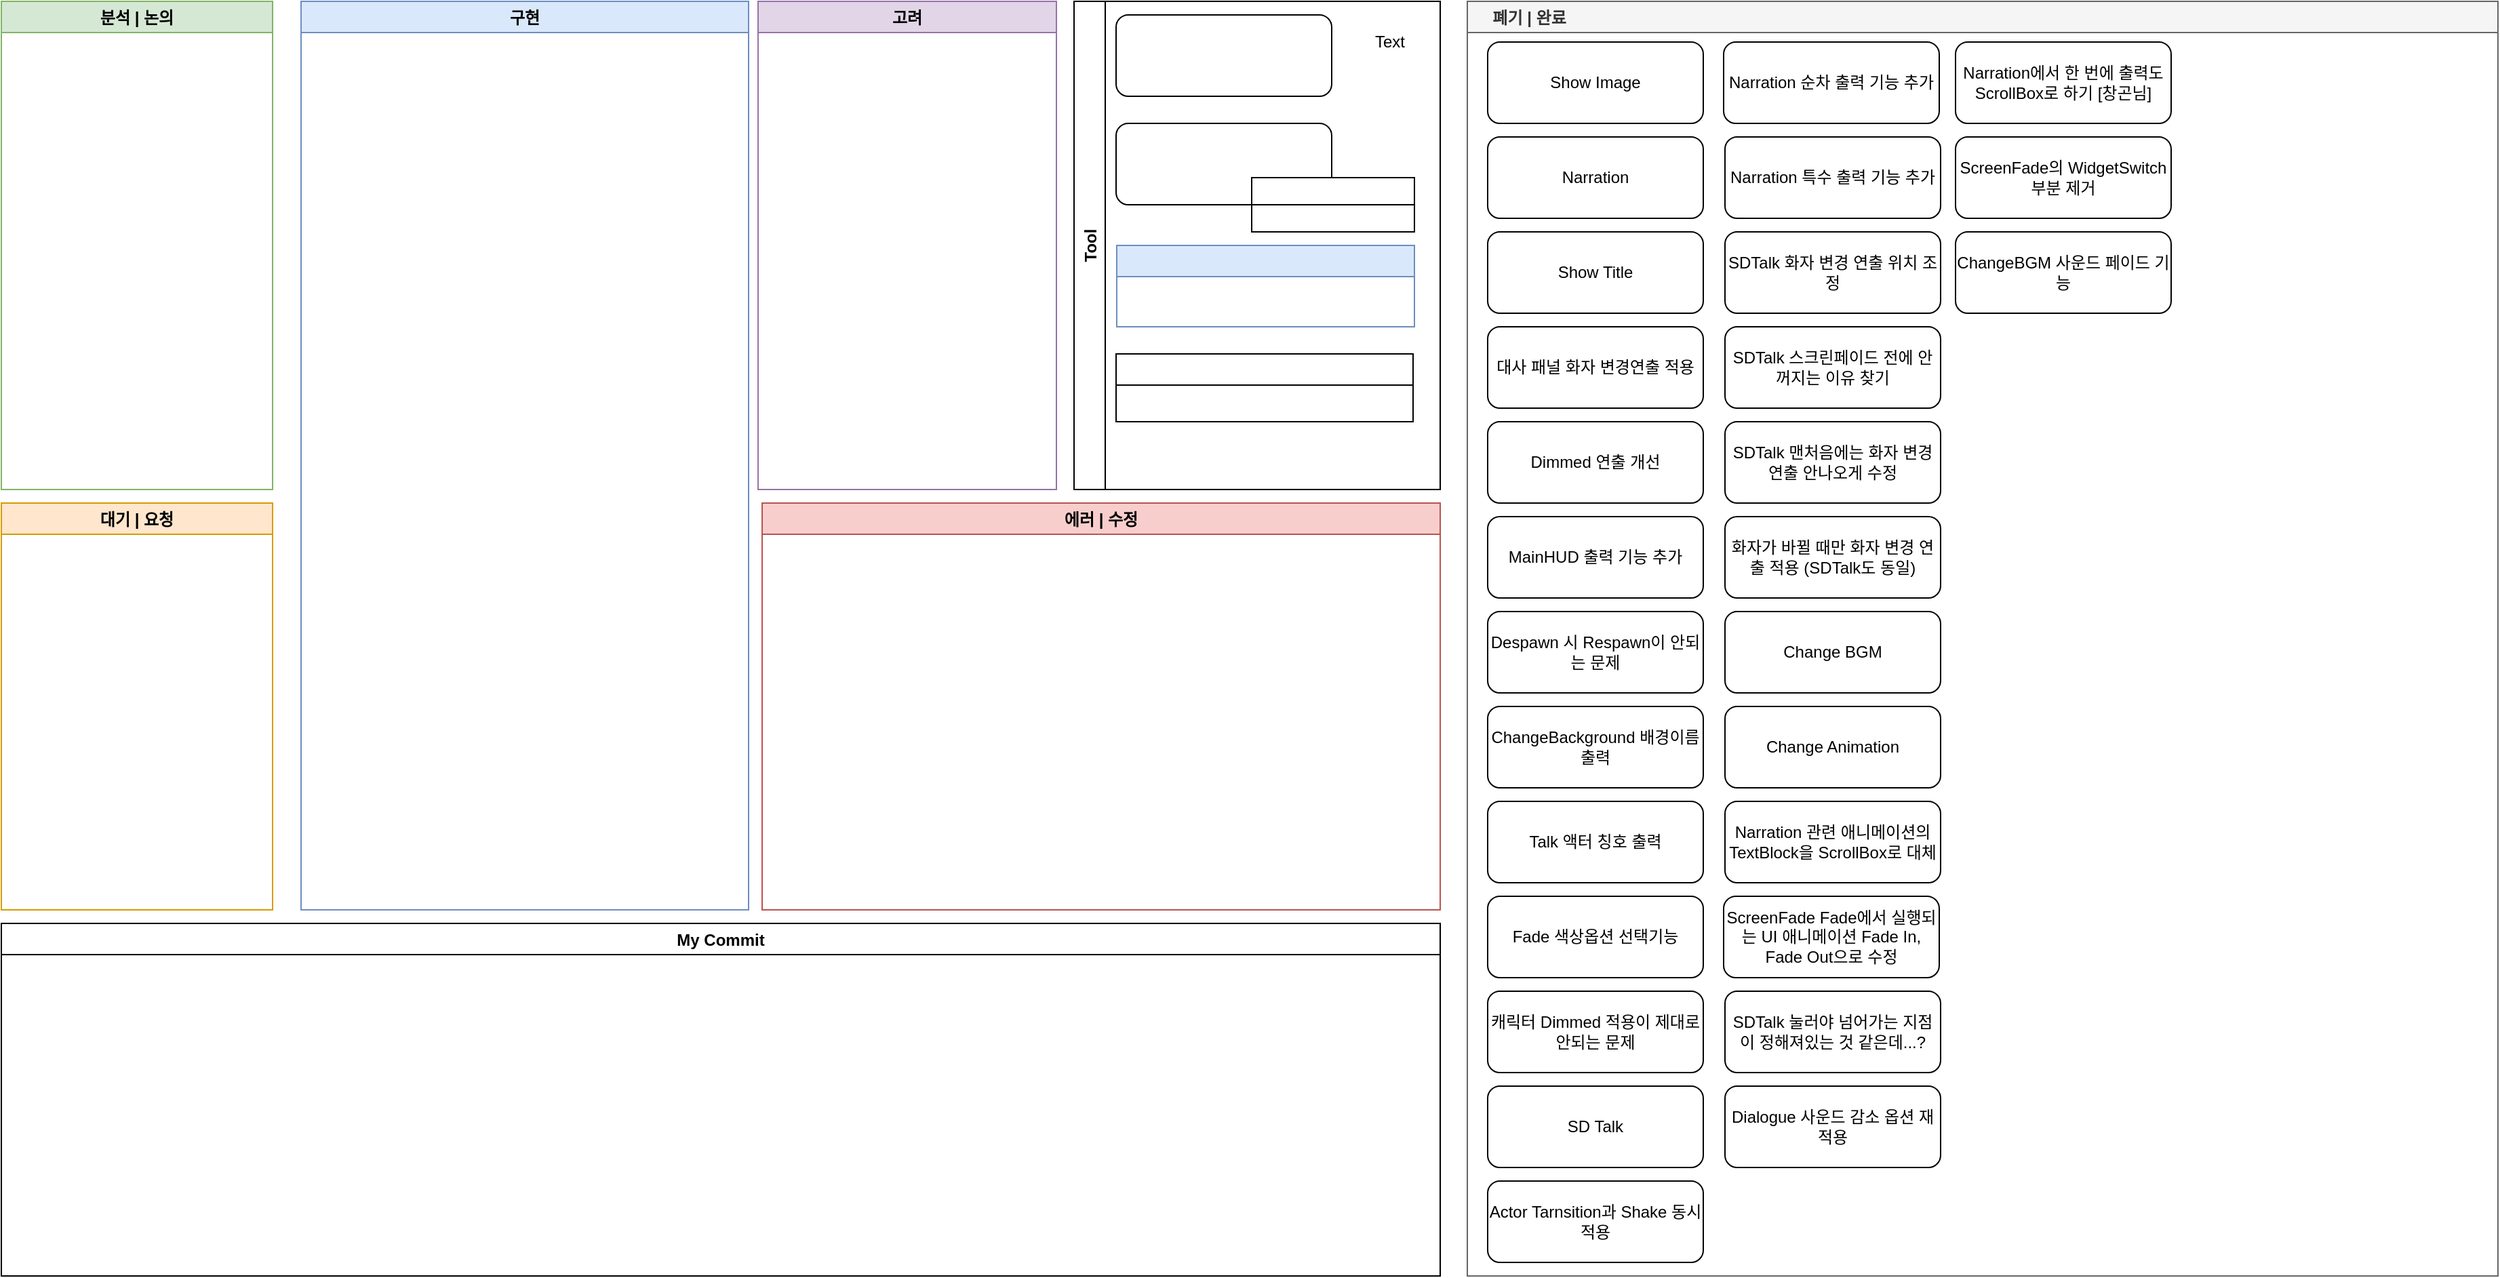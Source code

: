<mxfile version="15.5.9" type="device"><diagram id="sQ8EXhfYu_Z4RW1TYD9f" name="Page-1"><mxGraphModel dx="1422" dy="762" grid="1" gridSize="10" guides="1" tooltips="1" connect="1" arrows="1" fold="1" page="1" pageScale="1" pageWidth="827" pageHeight="1169" math="0" shadow="0"><root><mxCell id="0"/><mxCell id="1" parent="0"/><mxCell id="wOnGFkAYj0Utu0_wV-MN-16" value="구현" style="swimlane;fillColor=#dae8fc;strokeColor=#6c8ebf;" parent="1" vertex="1"><mxGeometry x="270" y="50" width="330" height="670" as="geometry"/></mxCell><mxCell id="wOnGFkAYj0Utu0_wV-MN-17" value="분석 | 논의" style="swimlane;strokeColor=#82b366;fillColor=#D5E8D4;" parent="1" vertex="1"><mxGeometry x="49" y="50" width="200" height="360" as="geometry"/></mxCell><mxCell id="wOnGFkAYj0Utu0_wV-MN-18" value="고려" style="swimlane;fillColor=#e1d5e7;strokeColor=#9673a6;" parent="1" vertex="1"><mxGeometry x="607" y="50" width="220" height="360" as="geometry"/></mxCell><mxCell id="MTrl5ynQiznJmTlUDSWs-4" value="대기 | 요청" style="swimlane;strokeColor=#d79b00;fillColor=#ffe6cc;" parent="1" vertex="1"><mxGeometry x="49" y="420" width="200" height="300" as="geometry"/></mxCell><mxCell id="9A0mLHsorhuxDrabdEOj-9" value="에러 | 수정" style="swimlane;fillColor=#f8cecc;strokeColor=#b85450;" parent="1" vertex="1"><mxGeometry x="610" y="420" width="500" height="300" as="geometry"/></mxCell><mxCell id="hDPYIisuoytdxOGGVnbc-3" value="     폐기 | 완료" style="swimlane;strokeColor=#666666;fillColor=#f5f5f5;fontColor=#333333;align=left;" parent="1" vertex="1"><mxGeometry x="1130" y="50" width="760" height="940" as="geometry"/></mxCell><mxCell id="oOCu8RneQVGR8Xrj8QCr-1" value="Show Image" style="rounded=1;whiteSpace=wrap;html=1;" parent="hDPYIisuoytdxOGGVnbc-3" vertex="1"><mxGeometry x="15" y="30" width="159" height="60" as="geometry"/></mxCell><mxCell id="05mQRoWf28WKslGJqCaU-1" value="Narration" style="rounded=1;whiteSpace=wrap;html=1;" parent="hDPYIisuoytdxOGGVnbc-3" vertex="1"><mxGeometry x="15" y="100" width="159" height="60" as="geometry"/></mxCell><mxCell id="6ZjYbtyTEZWODxd-v2go-1" value="Show Title" style="rounded=1;whiteSpace=wrap;html=1;" parent="hDPYIisuoytdxOGGVnbc-3" vertex="1"><mxGeometry x="15" y="170" width="159" height="60" as="geometry"/></mxCell><mxCell id="WOiixjcaWau5qx4NUVO9-6" value="대사 패널 화자 변경연출 적용" style="rounded=1;whiteSpace=wrap;html=1;" parent="hDPYIisuoytdxOGGVnbc-3" vertex="1"><mxGeometry x="15" y="240" width="159" height="60" as="geometry"/></mxCell><mxCell id="WOiixjcaWau5qx4NUVO9-9" value="Dimmed 연출 개선" style="rounded=1;whiteSpace=wrap;html=1;" parent="hDPYIisuoytdxOGGVnbc-3" vertex="1"><mxGeometry x="15" y="310" width="159" height="60" as="geometry"/></mxCell><mxCell id="xAuZRR-7beqnKGWXu1d4-1" value="MainHUD 출력 기능 추가" style="rounded=1;whiteSpace=wrap;html=1;" parent="hDPYIisuoytdxOGGVnbc-3" vertex="1"><mxGeometry x="15" y="380" width="159" height="60" as="geometry"/></mxCell><mxCell id="WOiixjcaWau5qx4NUVO9-2" value="Despawn 시 Respawn이 안되는 문제" style="rounded=1;whiteSpace=wrap;html=1;" parent="hDPYIisuoytdxOGGVnbc-3" vertex="1"><mxGeometry x="15" y="450" width="159" height="60" as="geometry"/></mxCell><mxCell id="WOiixjcaWau5qx4NUVO9-4" value="ChangeBackground 배경이름 출력" style="rounded=1;whiteSpace=wrap;html=1;" parent="hDPYIisuoytdxOGGVnbc-3" vertex="1"><mxGeometry x="15" y="520" width="159" height="60" as="geometry"/></mxCell><mxCell id="WOiixjcaWau5qx4NUVO9-10" value="Talk 액터 칭호 출력" style="rounded=1;whiteSpace=wrap;html=1;" parent="hDPYIisuoytdxOGGVnbc-3" vertex="1"><mxGeometry x="15" y="590" width="159" height="60" as="geometry"/></mxCell><mxCell id="WOiixjcaWau5qx4NUVO9-5" value="Fade 색상옵션 선택기능" style="rounded=1;whiteSpace=wrap;html=1;" parent="hDPYIisuoytdxOGGVnbc-3" vertex="1"><mxGeometry x="15" y="660" width="159" height="60" as="geometry"/></mxCell><mxCell id="WOiixjcaWau5qx4NUVO9-3" value="캐릭터 Dimmed 적용이 제대로 안되는 문제" style="rounded=1;whiteSpace=wrap;html=1;" parent="hDPYIisuoytdxOGGVnbc-3" vertex="1"><mxGeometry x="15" y="730" width="159" height="60" as="geometry"/></mxCell><mxCell id="6ZjYbtyTEZWODxd-v2go-2" value="SD Talk" style="rounded=1;whiteSpace=wrap;html=1;" parent="hDPYIisuoytdxOGGVnbc-3" vertex="1"><mxGeometry x="15" y="800" width="159" height="60" as="geometry"/></mxCell><mxCell id="WOiixjcaWau5qx4NUVO9-8" value="Actor Tarnsition과 Shake 동시적용" style="rounded=1;whiteSpace=wrap;html=1;" parent="hDPYIisuoytdxOGGVnbc-3" vertex="1"><mxGeometry x="15" y="870" width="159" height="60" as="geometry"/></mxCell><mxCell id="ges_LAsTjSap_fU4gP7o-1" value="Narration 순차 출력 기능 추가" style="rounded=1;whiteSpace=wrap;html=1;" parent="hDPYIisuoytdxOGGVnbc-3" vertex="1"><mxGeometry x="189" y="30" width="159" height="60" as="geometry"/></mxCell><mxCell id="ges_LAsTjSap_fU4gP7o-2" value="Narration 특수 출력 기능 추가" style="rounded=1;whiteSpace=wrap;html=1;" parent="hDPYIisuoytdxOGGVnbc-3" vertex="1"><mxGeometry x="190" y="100" width="159" height="60" as="geometry"/></mxCell><mxCell id="hKP9neJqCWNwOJkLDUDI-4" value="SDTalk 화자 변경 연출 위치 조정" style="rounded=1;whiteSpace=wrap;html=1;" parent="hDPYIisuoytdxOGGVnbc-3" vertex="1"><mxGeometry x="190" y="170" width="159" height="60" as="geometry"/></mxCell><mxCell id="K7y9alWfTLHeHLA31MiW-2" value="SDTalk 스크린페이드 전에 안꺼지는 이유 찾기" style="rounded=1;whiteSpace=wrap;html=1;" parent="hDPYIisuoytdxOGGVnbc-3" vertex="1"><mxGeometry x="190" y="240" width="159" height="60" as="geometry"/></mxCell><mxCell id="K7y9alWfTLHeHLA31MiW-1" value="SDTalk 맨처음에는 화자 변경 연출 안나오게 수정" style="rounded=1;whiteSpace=wrap;html=1;" parent="hDPYIisuoytdxOGGVnbc-3" vertex="1"><mxGeometry x="190" y="310" width="159" height="60" as="geometry"/></mxCell><mxCell id="hKP9neJqCWNwOJkLDUDI-3" value="화자가 바뀔 때만 화자 변경 연출 적용 (SDTalk도 동일)" style="rounded=1;whiteSpace=wrap;html=1;" parent="hDPYIisuoytdxOGGVnbc-3" vertex="1"><mxGeometry x="190" y="380" width="159" height="60" as="geometry"/></mxCell><mxCell id="SMPNWwXlYlf1QM9dwdxp-1" value="Change BGM" style="rounded=1;whiteSpace=wrap;html=1;" parent="hDPYIisuoytdxOGGVnbc-3" vertex="1"><mxGeometry x="190" y="450" width="159" height="60" as="geometry"/></mxCell><mxCell id="WOiixjcaWau5qx4NUVO9-11" value="Change Animation" style="rounded=1;whiteSpace=wrap;html=1;" parent="hDPYIisuoytdxOGGVnbc-3" vertex="1"><mxGeometry x="190" y="520" width="159" height="60" as="geometry"/></mxCell><mxCell id="K7y9alWfTLHeHLA31MiW-8" value="Narration 관련 애니메이션의 TextBlock을 ScrollBox로 대체" style="rounded=1;whiteSpace=wrap;html=1;" parent="hDPYIisuoytdxOGGVnbc-3" vertex="1"><mxGeometry x="190" y="590" width="159" height="60" as="geometry"/></mxCell><mxCell id="K7y9alWfTLHeHLA31MiW-6" value="ScreenFade Fade에서 실행되는 UI 애니메이션 Fade In, Fade Out으로 수정" style="rounded=1;whiteSpace=wrap;html=1;" parent="hDPYIisuoytdxOGGVnbc-3" vertex="1"><mxGeometry x="189" y="660" width="159" height="60" as="geometry"/></mxCell><mxCell id="hKP9neJqCWNwOJkLDUDI-1" value="SDTalk 눌러야 넘어가는 지점이 정해져있는 것 같은데...?" style="rounded=1;whiteSpace=wrap;html=1;" parent="hDPYIisuoytdxOGGVnbc-3" vertex="1"><mxGeometry x="190" y="730" width="159" height="60" as="geometry"/></mxCell><mxCell id="K7y9alWfTLHeHLA31MiW-5" value="Dialogue 사운드 감소 옵션 재적용" style="rounded=1;whiteSpace=wrap;html=1;" parent="hDPYIisuoytdxOGGVnbc-3" vertex="1"><mxGeometry x="190" y="800" width="159" height="60" as="geometry"/></mxCell><mxCell id="hKP9neJqCWNwOJkLDUDI-2" value="Narration에서 한 번에 출력도 ScrollBox로 하기 [창곤님]" style="rounded=1;whiteSpace=wrap;html=1;" parent="hDPYIisuoytdxOGGVnbc-3" vertex="1"><mxGeometry x="360" y="30" width="159" height="60" as="geometry"/></mxCell><mxCell id="F0gXtykYgZGNa-DqujZ8-1" value="ScreenFade의 WidgetSwitch 부분 제거" style="rounded=1;whiteSpace=wrap;html=1;" parent="hDPYIisuoytdxOGGVnbc-3" vertex="1"><mxGeometry x="360" y="100" width="159" height="60" as="geometry"/></mxCell><mxCell id="K7y9alWfTLHeHLA31MiW-3" value="ChangeBGM 사운드 페이드 기능" style="rounded=1;whiteSpace=wrap;html=1;" parent="hDPYIisuoytdxOGGVnbc-3" vertex="1"><mxGeometry x="360" y="170" width="159" height="60" as="geometry"/></mxCell><mxCell id="6kkVd8V_ymKgZ0_L0vxy-3" value="My Commit" style="swimlane;" parent="1" vertex="1"><mxGeometry x="49" y="730" width="1061" height="260" as="geometry"><mxRectangle x="49" y="720" width="100" height="23" as="alternateBounds"/></mxGeometry></mxCell><mxCell id="oumLD8d3DvaTa1NXrWpt-27" value="Tool" style="swimlane;horizontal=0;" parent="1" vertex="1"><mxGeometry x="840" y="50" width="270" height="360" as="geometry"/></mxCell><mxCell id="oumLD8d3DvaTa1NXrWpt-25" value="" style="rounded=1;whiteSpace=wrap;html=1;" parent="oumLD8d3DvaTa1NXrWpt-27" vertex="1"><mxGeometry x="31" y="10" width="159" height="60" as="geometry"/></mxCell><mxCell id="oumLD8d3DvaTa1NXrWpt-31" value="" style="group" parent="oumLD8d3DvaTa1NXrWpt-27" vertex="1" connectable="0"><mxGeometry x="31" y="90" width="220" height="80" as="geometry"/></mxCell><mxCell id="oumLD8d3DvaTa1NXrWpt-28" value="" style="rounded=1;whiteSpace=wrap;html=1;" parent="oumLD8d3DvaTa1NXrWpt-31" vertex="1"><mxGeometry width="159" height="60" as="geometry"/></mxCell><mxCell id="oumLD8d3DvaTa1NXrWpt-29" value="" style="rounded=0;whiteSpace=wrap;html=1;" parent="oumLD8d3DvaTa1NXrWpt-31" vertex="1"><mxGeometry x="100" y="60" width="120" height="20" as="geometry"/></mxCell><mxCell id="oumLD8d3DvaTa1NXrWpt-30" value="" style="rounded=0;whiteSpace=wrap;html=1;" parent="oumLD8d3DvaTa1NXrWpt-31" vertex="1"><mxGeometry x="100" y="40" width="120" height="20" as="geometry"/></mxCell><mxCell id="oumLD8d3DvaTa1NXrWpt-32" value="" style="swimlane;fillColor=#dae8fc;strokeColor=#6c8ebf;" parent="oumLD8d3DvaTa1NXrWpt-27" vertex="1"><mxGeometry x="31.5" y="180" width="219.5" height="60" as="geometry"/></mxCell><mxCell id="oumLD8d3DvaTa1NXrWpt-34" value="" style="swimlane;" parent="oumLD8d3DvaTa1NXrWpt-27" vertex="1"><mxGeometry x="31" y="260" width="219" height="50" as="geometry"/></mxCell><mxCell id="Fb32EvJjGHJRLybvlaYY-3" value="Text" style="text;html=1;align=left;verticalAlign=middle;resizable=0;points=[];autosize=1;strokeColor=none;" parent="oumLD8d3DvaTa1NXrWpt-27" vertex="1"><mxGeometry x="220" y="20" width="40" height="20" as="geometry"/></mxCell></root></mxGraphModel></diagram></mxfile>
